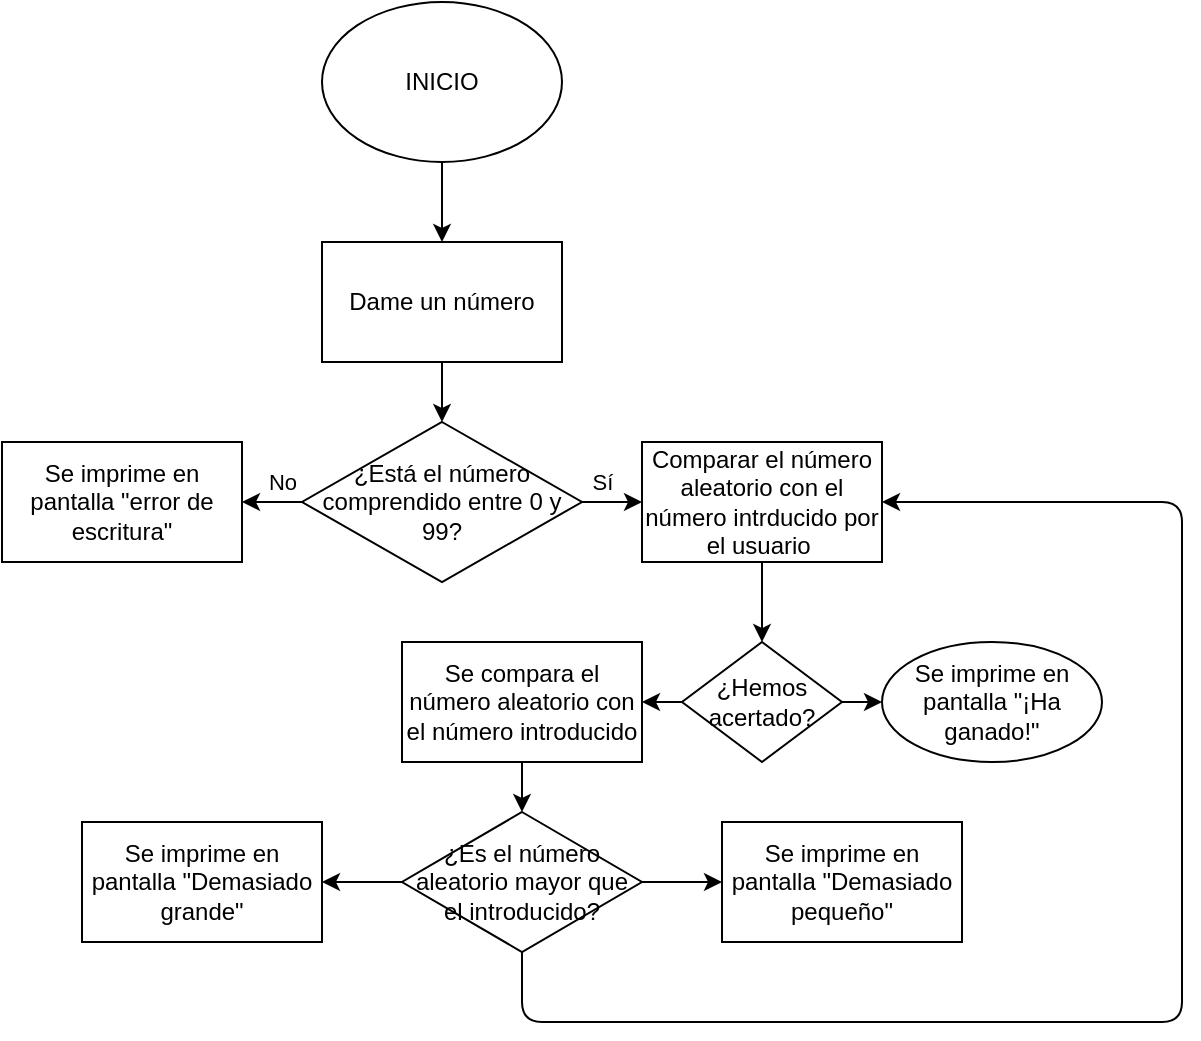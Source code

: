 <mxfile>
    <diagram id="FylD0MBGadmbeppGRVp1" name="Página-1">
        <mxGraphModel dx="1197" dy="495" grid="1" gridSize="10" guides="1" tooltips="1" connect="1" arrows="1" fold="1" page="1" pageScale="1" pageWidth="827" pageHeight="1169" math="0" shadow="0">
            <root>
                <mxCell id="0"/>
                <mxCell id="1" parent="0"/>
                <mxCell id="17" value="" style="edgeStyle=none;html=1;" edge="1" parent="1" source="2" target="16">
                    <mxGeometry relative="1" as="geometry"/>
                </mxCell>
                <mxCell id="2" value="INICIO" style="ellipse;whiteSpace=wrap;html=1;" vertex="1" parent="1">
                    <mxGeometry x="360" y="80" width="120" height="80" as="geometry"/>
                </mxCell>
                <mxCell id="22" value="No" style="edgeStyle=none;html=1;" edge="1" parent="1" source="11" target="14">
                    <mxGeometry x="-0.333" y="-10" relative="1" as="geometry">
                        <mxPoint as="offset"/>
                    </mxGeometry>
                </mxCell>
                <mxCell id="24" value="Sí" style="edgeStyle=none;html=1;" edge="1" parent="1" source="11" target="12">
                    <mxGeometry x="-0.333" y="10" relative="1" as="geometry">
                        <mxPoint as="offset"/>
                    </mxGeometry>
                </mxCell>
                <mxCell id="11" value="¿Está el número comprendido entre 0 y 99?" style="rhombus;whiteSpace=wrap;html=1;" vertex="1" parent="1">
                    <mxGeometry x="350" y="290" width="140" height="80" as="geometry"/>
                </mxCell>
                <mxCell id="26" value="" style="edgeStyle=none;html=1;" edge="1" parent="1" source="12" target="25">
                    <mxGeometry relative="1" as="geometry"/>
                </mxCell>
                <mxCell id="12" value="Comparar el número aleatorio con el número intrducido por el usuario&amp;nbsp;" style="whiteSpace=wrap;html=1;" vertex="1" parent="1">
                    <mxGeometry x="520" y="300" width="120" height="60" as="geometry"/>
                </mxCell>
                <mxCell id="14" value="Se imprime en pantalla &quot;error de escritura&quot;" style="whiteSpace=wrap;html=1;" vertex="1" parent="1">
                    <mxGeometry x="200" y="300" width="120" height="60" as="geometry"/>
                </mxCell>
                <mxCell id="21" value="" style="edgeStyle=none;html=1;" edge="1" parent="1" source="16" target="11">
                    <mxGeometry relative="1" as="geometry"/>
                </mxCell>
                <mxCell id="16" value="Dame un número" style="whiteSpace=wrap;html=1;" vertex="1" parent="1">
                    <mxGeometry x="360" y="200" width="120" height="60" as="geometry"/>
                </mxCell>
                <mxCell id="28" value="" style="edgeStyle=none;html=1;" edge="1" parent="1" source="25">
                    <mxGeometry relative="1" as="geometry">
                        <mxPoint x="640" y="430" as="targetPoint"/>
                    </mxGeometry>
                </mxCell>
                <mxCell id="30" value="" style="edgeStyle=none;html=1;" edge="1" parent="1" source="25" target="29">
                    <mxGeometry relative="1" as="geometry"/>
                </mxCell>
                <mxCell id="25" value="¿Hemos acertado?" style="rhombus;whiteSpace=wrap;html=1;" vertex="1" parent="1">
                    <mxGeometry x="540" y="400" width="80" height="60" as="geometry"/>
                </mxCell>
                <mxCell id="32" value="" style="edgeStyle=none;html=1;" edge="1" parent="1" source="29" target="31">
                    <mxGeometry relative="1" as="geometry"/>
                </mxCell>
                <mxCell id="29" value="Se compara el número aleatorio con el número introducido" style="whiteSpace=wrap;html=1;" vertex="1" parent="1">
                    <mxGeometry x="400" y="400" width="120" height="60" as="geometry"/>
                </mxCell>
                <mxCell id="34" value="" style="edgeStyle=none;html=1;" edge="1" parent="1" source="31" target="33">
                    <mxGeometry relative="1" as="geometry"/>
                </mxCell>
                <mxCell id="36" value="" style="edgeStyle=none;html=1;" edge="1" parent="1" source="31" target="35">
                    <mxGeometry relative="1" as="geometry"/>
                </mxCell>
                <mxCell id="37" style="edgeStyle=none;html=1;exitX=0.5;exitY=1;exitDx=0;exitDy=0;entryX=1;entryY=0.5;entryDx=0;entryDy=0;" edge="1" parent="1" source="31" target="12">
                    <mxGeometry relative="1" as="geometry">
                        <mxPoint x="790" y="330" as="targetPoint"/>
                        <Array as="points">
                            <mxPoint x="460" y="590"/>
                            <mxPoint x="790" y="590"/>
                            <mxPoint x="790" y="330"/>
                        </Array>
                    </mxGeometry>
                </mxCell>
                <mxCell id="31" value="¿Es el número aleatorio mayor que el introducido?" style="rhombus;whiteSpace=wrap;html=1;" vertex="1" parent="1">
                    <mxGeometry x="400" y="485" width="120" height="70" as="geometry"/>
                </mxCell>
                <mxCell id="33" value="Se imprime en pantalla &quot;Demasiado pequeño&quot;" style="whiteSpace=wrap;html=1;" vertex="1" parent="1">
                    <mxGeometry x="560" y="490" width="120" height="60" as="geometry"/>
                </mxCell>
                <mxCell id="35" value="Se imprime en pantalla &quot;Demasiado grande&quot;" style="whiteSpace=wrap;html=1;" vertex="1" parent="1">
                    <mxGeometry x="240" y="490" width="120" height="60" as="geometry"/>
                </mxCell>
                <mxCell id="38" value="&lt;span&gt;Se imprime en pantalla &quot;¡Ha ganado!&quot;&lt;/span&gt;" style="ellipse;whiteSpace=wrap;html=1;" vertex="1" parent="1">
                    <mxGeometry x="640" y="400" width="110" height="60" as="geometry"/>
                </mxCell>
            </root>
        </mxGraphModel>
    </diagram>
</mxfile>